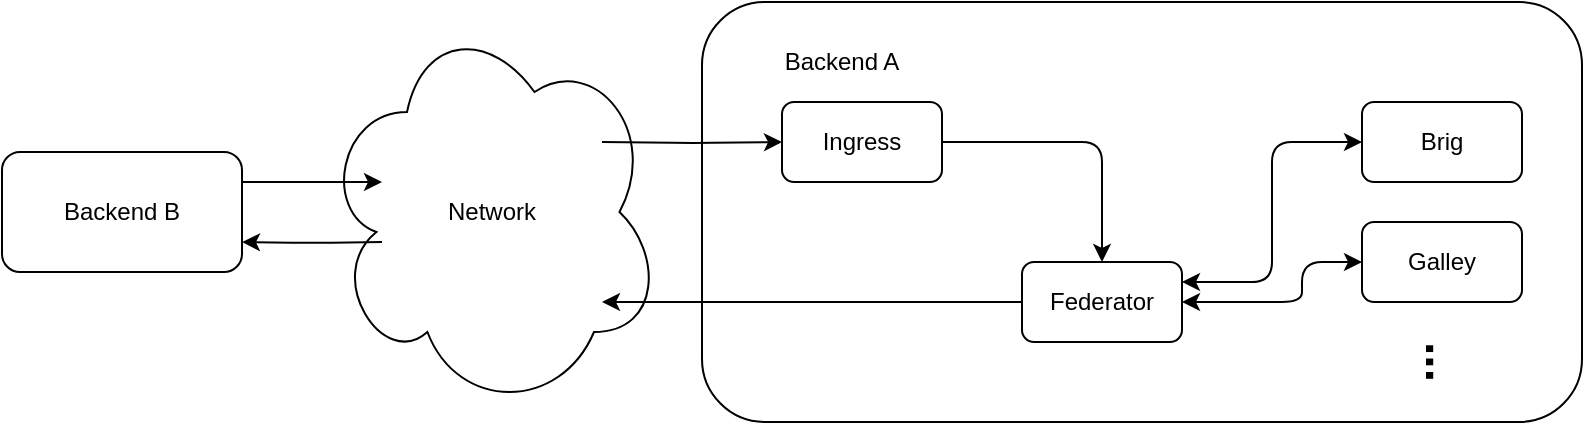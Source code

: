 <mxfile version="14.8.4" type="device"><diagram id="o1aKiKGvE79FpxEEGH4N" name="Page-1"><mxGraphModel dx="1609" dy="459" grid="1" gridSize="10" guides="1" tooltips="1" connect="1" arrows="1" fold="1" page="1" pageScale="1" pageWidth="827" pageHeight="1169" math="0" shadow="0"><root><mxCell id="0"/><mxCell id="1" parent="0"/><mxCell id="9Or6uXxuDk2SgGoBRDMZ-13" value="Network" style="ellipse;shape=cloud;whiteSpace=wrap;html=1;" vertex="1" parent="1"><mxGeometry x="-30" y="35" width="170" height="200" as="geometry"/></mxCell><mxCell id="9Or6uXxuDk2SgGoBRDMZ-4" value="" style="rounded=1;whiteSpace=wrap;html=1;" vertex="1" parent="1"><mxGeometry x="160" y="30" width="440" height="210" as="geometry"/></mxCell><mxCell id="9Or6uXxuDk2SgGoBRDMZ-10" style="edgeStyle=orthogonalEdgeStyle;rounded=1;orthogonalLoop=1;jettySize=auto;html=1;exitX=1;exitY=0.5;exitDx=0;exitDy=0;entryX=0.5;entryY=0;entryDx=0;entryDy=0;startArrow=none;startFill=0;" edge="1" parent="1" source="9Or6uXxuDk2SgGoBRDMZ-2" target="9Or6uXxuDk2SgGoBRDMZ-3"><mxGeometry relative="1" as="geometry"/></mxCell><mxCell id="9Or6uXxuDk2SgGoBRDMZ-12" style="edgeStyle=orthogonalEdgeStyle;rounded=1;orthogonalLoop=1;jettySize=auto;html=1;startArrow=none;startFill=0;entryX=0;entryY=0.5;entryDx=0;entryDy=0;" edge="1" parent="1" target="9Or6uXxuDk2SgGoBRDMZ-2"><mxGeometry relative="1" as="geometry"><mxPoint x="110" y="100" as="sourcePoint"/></mxGeometry></mxCell><mxCell id="9Or6uXxuDk2SgGoBRDMZ-2" value="Ingress" style="rounded=1;whiteSpace=wrap;html=1;" vertex="1" parent="1"><mxGeometry x="200" y="80" width="80" height="40" as="geometry"/></mxCell><mxCell id="9Or6uXxuDk2SgGoBRDMZ-11" style="edgeStyle=orthogonalEdgeStyle;rounded=1;orthogonalLoop=1;jettySize=auto;html=1;exitX=0;exitY=0.5;exitDx=0;exitDy=0;startArrow=none;startFill=0;" edge="1" parent="1" source="9Or6uXxuDk2SgGoBRDMZ-3"><mxGeometry relative="1" as="geometry"><mxPoint x="110" y="180" as="targetPoint"/></mxGeometry></mxCell><mxCell id="9Or6uXxuDk2SgGoBRDMZ-3" value="Federator" style="rounded=1;whiteSpace=wrap;html=1;" vertex="1" parent="1"><mxGeometry x="320" y="160" width="80" height="40" as="geometry"/></mxCell><mxCell id="9Or6uXxuDk2SgGoBRDMZ-8" style="edgeStyle=orthogonalEdgeStyle;rounded=1;orthogonalLoop=1;jettySize=auto;html=1;exitX=0;exitY=0.5;exitDx=0;exitDy=0;entryX=1;entryY=0.25;entryDx=0;entryDy=0;startArrow=classic;startFill=1;" edge="1" parent="1" source="9Or6uXxuDk2SgGoBRDMZ-5" target="9Or6uXxuDk2SgGoBRDMZ-3"><mxGeometry relative="1" as="geometry"/></mxCell><mxCell id="9Or6uXxuDk2SgGoBRDMZ-5" value="Brig" style="rounded=1;whiteSpace=wrap;html=1;" vertex="1" parent="1"><mxGeometry x="490" y="80" width="80" height="40" as="geometry"/></mxCell><mxCell id="9Or6uXxuDk2SgGoBRDMZ-9" style="edgeStyle=orthogonalEdgeStyle;rounded=1;orthogonalLoop=1;jettySize=auto;html=1;exitX=0;exitY=0.5;exitDx=0;exitDy=0;entryX=1;entryY=0.5;entryDx=0;entryDy=0;startArrow=classic;startFill=1;" edge="1" parent="1" source="9Or6uXxuDk2SgGoBRDMZ-6" target="9Or6uXxuDk2SgGoBRDMZ-3"><mxGeometry relative="1" as="geometry"><Array as="points"><mxPoint x="460" y="160"/><mxPoint x="460" y="180"/></Array></mxGeometry></mxCell><mxCell id="9Or6uXxuDk2SgGoBRDMZ-6" value="Galley" style="rounded=1;whiteSpace=wrap;html=1;" vertex="1" parent="1"><mxGeometry x="490" y="140" width="80" height="40" as="geometry"/></mxCell><mxCell id="9Or6uXxuDk2SgGoBRDMZ-7" value="&lt;font style=&quot;font-size: 24px&quot;&gt;&lt;b&gt;&lt;font style=&quot;font-size: 24px&quot;&gt;...&lt;/font&gt;&lt;/b&gt;&lt;/font&gt;" style="text;html=1;strokeColor=none;fillColor=none;align=center;verticalAlign=middle;whiteSpace=wrap;rounded=0;rotation=90;" vertex="1" parent="1"><mxGeometry x="510" y="200" width="40" height="20" as="geometry"/></mxCell><mxCell id="9Or6uXxuDk2SgGoBRDMZ-14" value="Backend A" style="text;html=1;strokeColor=none;fillColor=none;align=center;verticalAlign=middle;whiteSpace=wrap;rounded=0;" vertex="1" parent="1"><mxGeometry x="200" y="50" width="60" height="20" as="geometry"/></mxCell><mxCell id="9Or6uXxuDk2SgGoBRDMZ-17" style="edgeStyle=orthogonalEdgeStyle;rounded=1;orthogonalLoop=1;jettySize=auto;html=1;exitX=1;exitY=0.25;exitDx=0;exitDy=0;startArrow=none;startFill=0;" edge="1" parent="1" source="9Or6uXxuDk2SgGoBRDMZ-15"><mxGeometry relative="1" as="geometry"><mxPoint y="120" as="targetPoint"/></mxGeometry></mxCell><mxCell id="9Or6uXxuDk2SgGoBRDMZ-18" style="edgeStyle=orthogonalEdgeStyle;rounded=1;orthogonalLoop=1;jettySize=auto;html=1;exitX=1;exitY=0.75;exitDx=0;exitDy=0;startArrow=none;startFill=0;entryX=1;entryY=0.75;entryDx=0;entryDy=0;" edge="1" parent="1" target="9Or6uXxuDk2SgGoBRDMZ-15"><mxGeometry relative="1" as="geometry"><mxPoint y="150" as="sourcePoint"/></mxGeometry></mxCell><mxCell id="9Or6uXxuDk2SgGoBRDMZ-15" value="&lt;div&gt;Backend B&lt;/div&gt;" style="rounded=1;whiteSpace=wrap;html=1;" vertex="1" parent="1"><mxGeometry x="-190" y="105" width="120" height="60" as="geometry"/></mxCell></root></mxGraphModel></diagram></mxfile>